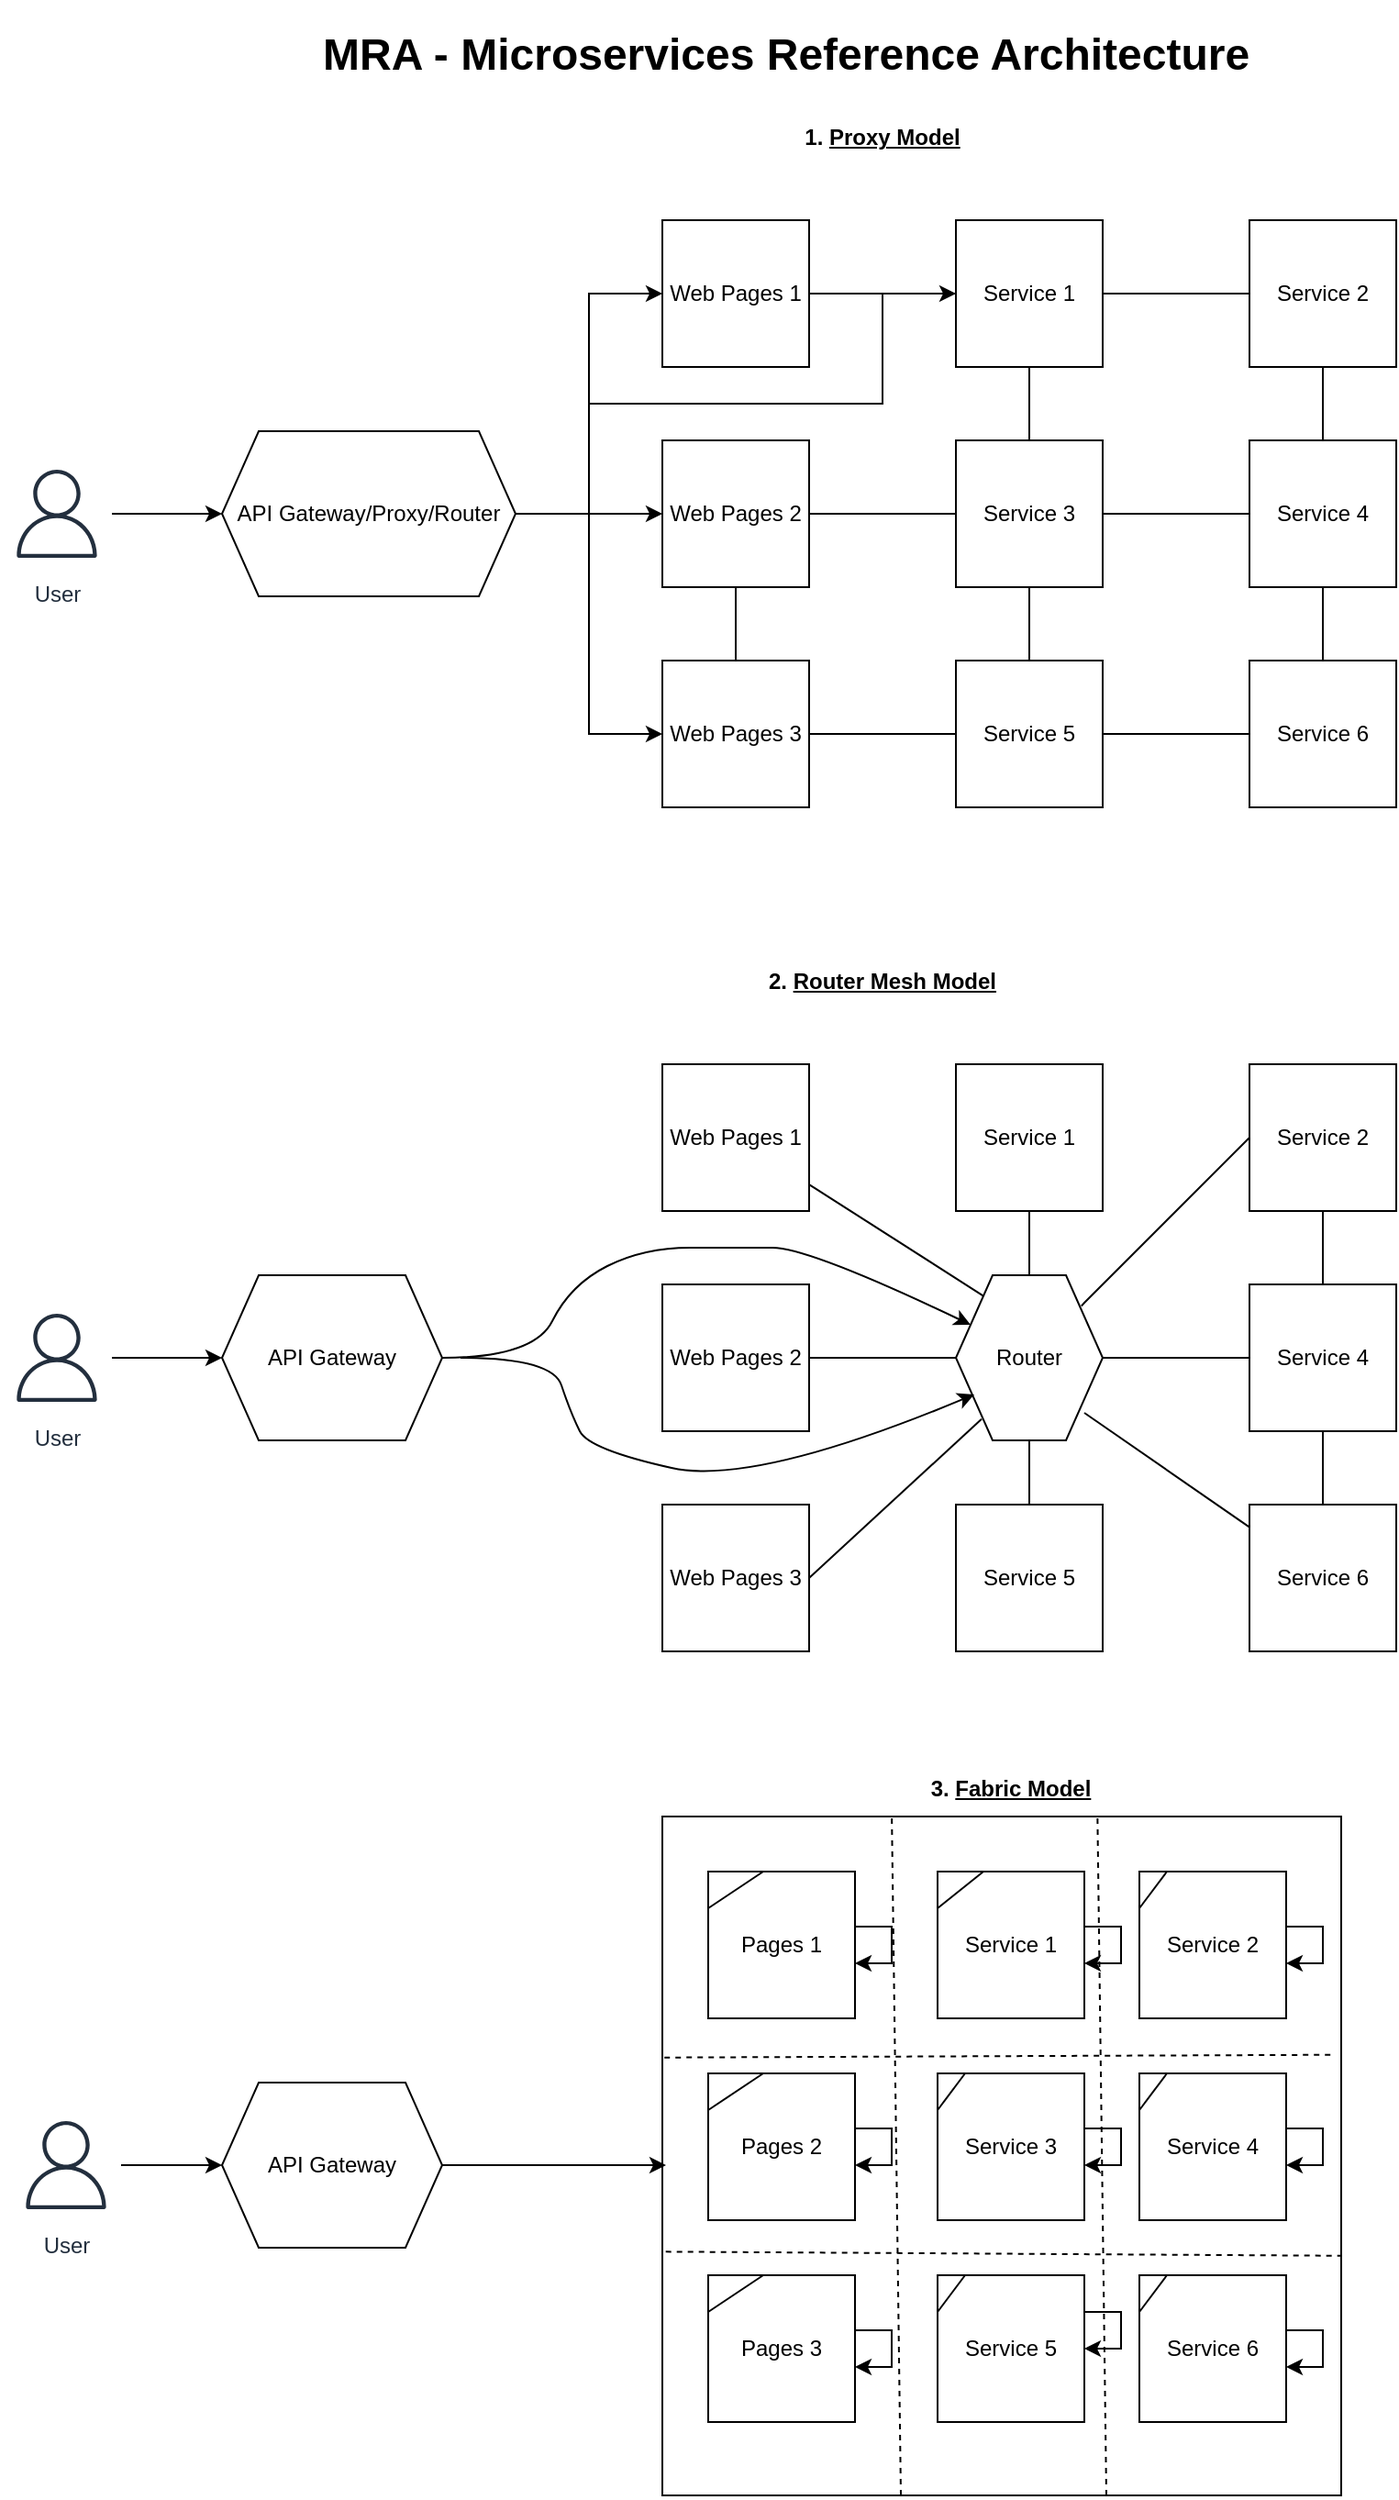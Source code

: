 <mxfile version="20.2.7" type="github">
  <diagram id="xa5WF_LHemcqQHw-kqxx" name="Page-1">
    <mxGraphModel dx="1038" dy="571" grid="1" gridSize="10" guides="1" tooltips="1" connect="1" arrows="1" fold="1" page="1" pageScale="1" pageWidth="850" pageHeight="1100" math="0" shadow="0">
      <root>
        <mxCell id="0" />
        <mxCell id="1" parent="0" />
        <mxCell id="nO0uFSHonunVZNYL5XH_-17" style="edgeStyle=orthogonalEdgeStyle;rounded=0;orthogonalLoop=1;jettySize=auto;html=1;entryX=0;entryY=0.5;entryDx=0;entryDy=0;" edge="1" parent="1" source="nO0uFSHonunVZNYL5XH_-1" target="nO0uFSHonunVZNYL5XH_-2">
          <mxGeometry relative="1" as="geometry" />
        </mxCell>
        <mxCell id="nO0uFSHonunVZNYL5XH_-1" value="User" style="sketch=0;outlineConnect=0;fontColor=#232F3E;gradientColor=none;strokeColor=#232F3E;fillColor=#ffffff;dashed=0;verticalLabelPosition=bottom;verticalAlign=top;align=center;html=1;fontSize=12;fontStyle=0;aspect=fixed;shape=mxgraph.aws4.resourceIcon;resIcon=mxgraph.aws4.user;" vertex="1" parent="1">
          <mxGeometry x="40" y="250" width="60" height="60" as="geometry" />
        </mxCell>
        <mxCell id="nO0uFSHonunVZNYL5XH_-13" style="edgeStyle=orthogonalEdgeStyle;rounded=0;orthogonalLoop=1;jettySize=auto;html=1;entryX=0;entryY=0.5;entryDx=0;entryDy=0;" edge="1" parent="1" source="nO0uFSHonunVZNYL5XH_-2" target="nO0uFSHonunVZNYL5XH_-3">
          <mxGeometry relative="1" as="geometry" />
        </mxCell>
        <mxCell id="nO0uFSHonunVZNYL5XH_-14" style="edgeStyle=orthogonalEdgeStyle;rounded=0;orthogonalLoop=1;jettySize=auto;html=1;entryX=0;entryY=0.5;entryDx=0;entryDy=0;" edge="1" parent="1" source="nO0uFSHonunVZNYL5XH_-2" target="nO0uFSHonunVZNYL5XH_-4">
          <mxGeometry relative="1" as="geometry" />
        </mxCell>
        <mxCell id="nO0uFSHonunVZNYL5XH_-18" style="edgeStyle=orthogonalEdgeStyle;rounded=0;orthogonalLoop=1;jettySize=auto;html=1;entryX=0;entryY=0.5;entryDx=0;entryDy=0;" edge="1" parent="1" source="nO0uFSHonunVZNYL5XH_-2" target="nO0uFSHonunVZNYL5XH_-5">
          <mxGeometry relative="1" as="geometry" />
        </mxCell>
        <mxCell id="nO0uFSHonunVZNYL5XH_-19" style="edgeStyle=orthogonalEdgeStyle;rounded=0;orthogonalLoop=1;jettySize=auto;html=1;entryX=0;entryY=0.5;entryDx=0;entryDy=0;" edge="1" parent="1" source="nO0uFSHonunVZNYL5XH_-2" target="nO0uFSHonunVZNYL5XH_-6">
          <mxGeometry relative="1" as="geometry">
            <Array as="points">
              <mxPoint x="360" y="280" />
              <mxPoint x="360" y="220" />
              <mxPoint x="520" y="220" />
              <mxPoint x="520" y="160" />
            </Array>
          </mxGeometry>
        </mxCell>
        <mxCell id="nO0uFSHonunVZNYL5XH_-2" value="API Gateway/Proxy/Router" style="shape=hexagon;perimeter=hexagonPerimeter2;whiteSpace=wrap;html=1;fixedSize=1;" vertex="1" parent="1">
          <mxGeometry x="160" y="235" width="160" height="90" as="geometry" />
        </mxCell>
        <mxCell id="nO0uFSHonunVZNYL5XH_-3" value="Web Pages 1" style="whiteSpace=wrap;html=1;aspect=fixed;" vertex="1" parent="1">
          <mxGeometry x="400" y="120" width="80" height="80" as="geometry" />
        </mxCell>
        <mxCell id="nO0uFSHonunVZNYL5XH_-4" value="Web Pages 2" style="whiteSpace=wrap;html=1;aspect=fixed;" vertex="1" parent="1">
          <mxGeometry x="400" y="240" width="80" height="80" as="geometry" />
        </mxCell>
        <mxCell id="nO0uFSHonunVZNYL5XH_-5" value="Web Pages 3" style="whiteSpace=wrap;html=1;aspect=fixed;" vertex="1" parent="1">
          <mxGeometry x="400" y="360" width="80" height="80" as="geometry" />
        </mxCell>
        <mxCell id="nO0uFSHonunVZNYL5XH_-6" value="Service 1" style="whiteSpace=wrap;html=1;aspect=fixed;" vertex="1" parent="1">
          <mxGeometry x="560" y="120" width="80" height="80" as="geometry" />
        </mxCell>
        <mxCell id="nO0uFSHonunVZNYL5XH_-7" value="Service 2" style="whiteSpace=wrap;html=1;aspect=fixed;" vertex="1" parent="1">
          <mxGeometry x="720" y="120" width="80" height="80" as="geometry" />
        </mxCell>
        <mxCell id="nO0uFSHonunVZNYL5XH_-8" value="Service 3" style="whiteSpace=wrap;html=1;aspect=fixed;" vertex="1" parent="1">
          <mxGeometry x="560" y="240" width="80" height="80" as="geometry" />
        </mxCell>
        <mxCell id="nO0uFSHonunVZNYL5XH_-10" value="Service 6" style="whiteSpace=wrap;html=1;aspect=fixed;" vertex="1" parent="1">
          <mxGeometry x="720" y="360" width="80" height="80" as="geometry" />
        </mxCell>
        <mxCell id="nO0uFSHonunVZNYL5XH_-11" value="Service 5" style="whiteSpace=wrap;html=1;aspect=fixed;" vertex="1" parent="1">
          <mxGeometry x="560" y="360" width="80" height="80" as="geometry" />
        </mxCell>
        <mxCell id="nO0uFSHonunVZNYL5XH_-12" value="Service 4" style="whiteSpace=wrap;html=1;aspect=fixed;" vertex="1" parent="1">
          <mxGeometry x="720" y="240" width="80" height="80" as="geometry" />
        </mxCell>
        <mxCell id="nO0uFSHonunVZNYL5XH_-20" value="" style="endArrow=none;html=1;rounded=0;" edge="1" parent="1" source="nO0uFSHonunVZNYL5XH_-3">
          <mxGeometry width="50" height="50" relative="1" as="geometry">
            <mxPoint x="510" y="210" as="sourcePoint" />
            <mxPoint x="560" y="160" as="targetPoint" />
          </mxGeometry>
        </mxCell>
        <mxCell id="nO0uFSHonunVZNYL5XH_-22" value="" style="endArrow=none;html=1;rounded=0;entryX=0.5;entryY=1;entryDx=0;entryDy=0;" edge="1" parent="1" target="nO0uFSHonunVZNYL5XH_-6">
          <mxGeometry width="50" height="50" relative="1" as="geometry">
            <mxPoint x="600" y="240" as="sourcePoint" />
            <mxPoint x="650" y="200" as="targetPoint" />
          </mxGeometry>
        </mxCell>
        <mxCell id="nO0uFSHonunVZNYL5XH_-24" value="" style="endArrow=none;html=1;rounded=0;entryX=0;entryY=0.5;entryDx=0;entryDy=0;" edge="1" parent="1" source="nO0uFSHonunVZNYL5XH_-4" target="nO0uFSHonunVZNYL5XH_-8">
          <mxGeometry width="50" height="50" relative="1" as="geometry">
            <mxPoint x="480" y="330" as="sourcePoint" />
            <mxPoint x="550.711" y="280" as="targetPoint" />
          </mxGeometry>
        </mxCell>
        <mxCell id="nO0uFSHonunVZNYL5XH_-26" value="" style="endArrow=none;html=1;rounded=0;exitX=1;exitY=0.5;exitDx=0;exitDy=0;entryX=0;entryY=0.5;entryDx=0;entryDy=0;" edge="1" parent="1" source="nO0uFSHonunVZNYL5XH_-5" target="nO0uFSHonunVZNYL5XH_-11">
          <mxGeometry width="50" height="50" relative="1" as="geometry">
            <mxPoint x="550" y="440" as="sourcePoint" />
            <mxPoint x="600" y="390" as="targetPoint" />
          </mxGeometry>
        </mxCell>
        <mxCell id="nO0uFSHonunVZNYL5XH_-27" value="" style="endArrow=none;html=1;rounded=0;entryX=0.5;entryY=1;entryDx=0;entryDy=0;exitX=0.5;exitY=0;exitDx=0;exitDy=0;" edge="1" parent="1" source="nO0uFSHonunVZNYL5XH_-5" target="nO0uFSHonunVZNYL5XH_-4">
          <mxGeometry width="50" height="50" relative="1" as="geometry">
            <mxPoint x="430" y="360" as="sourcePoint" />
            <mxPoint x="480" y="310" as="targetPoint" />
          </mxGeometry>
        </mxCell>
        <mxCell id="nO0uFSHonunVZNYL5XH_-28" value="" style="endArrow=none;html=1;rounded=0;entryX=0.5;entryY=1;entryDx=0;entryDy=0;" edge="1" parent="1" source="nO0uFSHonunVZNYL5XH_-11" target="nO0uFSHonunVZNYL5XH_-8">
          <mxGeometry width="50" height="50" relative="1" as="geometry">
            <mxPoint x="590" y="370" as="sourcePoint" />
            <mxPoint x="640" y="320" as="targetPoint" />
          </mxGeometry>
        </mxCell>
        <mxCell id="nO0uFSHonunVZNYL5XH_-29" value="" style="endArrow=none;html=1;rounded=0;exitX=1;exitY=0.5;exitDx=0;exitDy=0;entryX=0;entryY=0.5;entryDx=0;entryDy=0;" edge="1" parent="1" source="nO0uFSHonunVZNYL5XH_-6" target="nO0uFSHonunVZNYL5XH_-7">
          <mxGeometry width="50" height="50" relative="1" as="geometry">
            <mxPoint x="660" y="210" as="sourcePoint" />
            <mxPoint x="710" y="160" as="targetPoint" />
          </mxGeometry>
        </mxCell>
        <mxCell id="nO0uFSHonunVZNYL5XH_-30" value="" style="endArrow=none;html=1;rounded=0;entryX=0;entryY=0.5;entryDx=0;entryDy=0;exitX=1;exitY=0.5;exitDx=0;exitDy=0;" edge="1" parent="1" source="nO0uFSHonunVZNYL5XH_-8" target="nO0uFSHonunVZNYL5XH_-12">
          <mxGeometry width="50" height="50" relative="1" as="geometry">
            <mxPoint x="650" y="330" as="sourcePoint" />
            <mxPoint x="700" y="280" as="targetPoint" />
          </mxGeometry>
        </mxCell>
        <mxCell id="nO0uFSHonunVZNYL5XH_-31" value="" style="endArrow=none;html=1;rounded=0;entryX=1;entryY=0.5;entryDx=0;entryDy=0;" edge="1" parent="1" source="nO0uFSHonunVZNYL5XH_-10" target="nO0uFSHonunVZNYL5XH_-11">
          <mxGeometry width="50" height="50" relative="1" as="geometry">
            <mxPoint x="649.289" y="450" as="sourcePoint" />
            <mxPoint x="649.289" y="400" as="targetPoint" />
          </mxGeometry>
        </mxCell>
        <mxCell id="nO0uFSHonunVZNYL5XH_-32" value="" style="endArrow=none;html=1;rounded=0;entryX=0.5;entryY=1;entryDx=0;entryDy=0;exitX=0.5;exitY=0;exitDx=0;exitDy=0;" edge="1" parent="1" source="nO0uFSHonunVZNYL5XH_-12" target="nO0uFSHonunVZNYL5XH_-7">
          <mxGeometry width="50" height="50" relative="1" as="geometry">
            <mxPoint x="750" y="250" as="sourcePoint" />
            <mxPoint x="800" y="200" as="targetPoint" />
          </mxGeometry>
        </mxCell>
        <mxCell id="nO0uFSHonunVZNYL5XH_-33" value="" style="endArrow=none;html=1;rounded=0;entryX=0.5;entryY=1;entryDx=0;entryDy=0;exitX=0.5;exitY=0;exitDx=0;exitDy=0;" edge="1" parent="1" source="nO0uFSHonunVZNYL5XH_-10" target="nO0uFSHonunVZNYL5XH_-12">
          <mxGeometry width="50" height="50" relative="1" as="geometry">
            <mxPoint x="750" y="370" as="sourcePoint" />
            <mxPoint x="800" y="320" as="targetPoint" />
          </mxGeometry>
        </mxCell>
        <mxCell id="nO0uFSHonunVZNYL5XH_-34" value="&lt;h1&gt;MRA - Microservices Reference Architecture&lt;/h1&gt;" style="text;html=1;strokeColor=none;fillColor=none;spacing=5;spacingTop=-20;whiteSpace=wrap;overflow=hidden;rounded=0;" vertex="1" parent="1">
          <mxGeometry x="210" y="10" width="550" height="30" as="geometry" />
        </mxCell>
        <mxCell id="nO0uFSHonunVZNYL5XH_-35" value="&lt;b&gt;1.&amp;nbsp;&lt;u&gt;Proxy Model&lt;/u&gt;&lt;/b&gt;" style="text;html=1;strokeColor=none;fillColor=none;align=center;verticalAlign=middle;whiteSpace=wrap;rounded=0;" vertex="1" parent="1">
          <mxGeometry x="440" y="60" width="160" height="30" as="geometry" />
        </mxCell>
        <mxCell id="nO0uFSHonunVZNYL5XH_-36" style="edgeStyle=orthogonalEdgeStyle;rounded=0;orthogonalLoop=1;jettySize=auto;html=1;entryX=0;entryY=0.5;entryDx=0;entryDy=0;" edge="1" parent="1" source="nO0uFSHonunVZNYL5XH_-37" target="nO0uFSHonunVZNYL5XH_-42">
          <mxGeometry relative="1" as="geometry" />
        </mxCell>
        <mxCell id="nO0uFSHonunVZNYL5XH_-37" value="User" style="sketch=0;outlineConnect=0;fontColor=#232F3E;gradientColor=none;strokeColor=#232F3E;fillColor=#ffffff;dashed=0;verticalLabelPosition=bottom;verticalAlign=top;align=center;html=1;fontSize=12;fontStyle=0;aspect=fixed;shape=mxgraph.aws4.resourceIcon;resIcon=mxgraph.aws4.user;" vertex="1" parent="1">
          <mxGeometry x="40" y="710" width="60" height="60" as="geometry" />
        </mxCell>
        <mxCell id="nO0uFSHonunVZNYL5XH_-42" value="API Gateway" style="shape=hexagon;perimeter=hexagonPerimeter2;whiteSpace=wrap;html=1;fixedSize=1;" vertex="1" parent="1">
          <mxGeometry x="160" y="695" width="120" height="90" as="geometry" />
        </mxCell>
        <mxCell id="nO0uFSHonunVZNYL5XH_-43" value="Web Pages 1" style="whiteSpace=wrap;html=1;aspect=fixed;" vertex="1" parent="1">
          <mxGeometry x="400" y="580" width="80" height="80" as="geometry" />
        </mxCell>
        <mxCell id="nO0uFSHonunVZNYL5XH_-44" value="Web Pages 2" style="whiteSpace=wrap;html=1;aspect=fixed;" vertex="1" parent="1">
          <mxGeometry x="400" y="700" width="80" height="80" as="geometry" />
        </mxCell>
        <mxCell id="nO0uFSHonunVZNYL5XH_-45" value="Web Pages 3" style="whiteSpace=wrap;html=1;aspect=fixed;" vertex="1" parent="1">
          <mxGeometry x="400" y="820" width="80" height="80" as="geometry" />
        </mxCell>
        <mxCell id="nO0uFSHonunVZNYL5XH_-46" value="Service 1" style="whiteSpace=wrap;html=1;aspect=fixed;" vertex="1" parent="1">
          <mxGeometry x="560" y="580" width="80" height="80" as="geometry" />
        </mxCell>
        <mxCell id="nO0uFSHonunVZNYL5XH_-47" value="Service 2" style="whiteSpace=wrap;html=1;aspect=fixed;" vertex="1" parent="1">
          <mxGeometry x="720" y="580" width="80" height="80" as="geometry" />
        </mxCell>
        <mxCell id="nO0uFSHonunVZNYL5XH_-49" value="Service 6" style="whiteSpace=wrap;html=1;aspect=fixed;" vertex="1" parent="1">
          <mxGeometry x="720" y="820" width="80" height="80" as="geometry" />
        </mxCell>
        <mxCell id="nO0uFSHonunVZNYL5XH_-50" value="Service 5" style="whiteSpace=wrap;html=1;aspect=fixed;" vertex="1" parent="1">
          <mxGeometry x="560" y="820" width="80" height="80" as="geometry" />
        </mxCell>
        <mxCell id="nO0uFSHonunVZNYL5XH_-51" value="Service 4" style="whiteSpace=wrap;html=1;aspect=fixed;" vertex="1" parent="1">
          <mxGeometry x="720" y="700" width="80" height="80" as="geometry" />
        </mxCell>
        <mxCell id="nO0uFSHonunVZNYL5XH_-52" value="" style="endArrow=none;html=1;rounded=0;entryX=0.185;entryY=0.124;entryDx=0;entryDy=0;entryPerimeter=0;" edge="1" parent="1" source="nO0uFSHonunVZNYL5XH_-43" target="nO0uFSHonunVZNYL5XH_-64">
          <mxGeometry width="50" height="50" relative="1" as="geometry">
            <mxPoint x="510" y="670" as="sourcePoint" />
            <mxPoint x="580" y="710" as="targetPoint" />
          </mxGeometry>
        </mxCell>
        <mxCell id="nO0uFSHonunVZNYL5XH_-53" value="" style="endArrow=none;html=1;rounded=0;entryX=0.5;entryY=1;entryDx=0;entryDy=0;" edge="1" parent="1" target="nO0uFSHonunVZNYL5XH_-46">
          <mxGeometry width="50" height="50" relative="1" as="geometry">
            <mxPoint x="600" y="700" as="sourcePoint" />
            <mxPoint x="650" y="660" as="targetPoint" />
          </mxGeometry>
        </mxCell>
        <mxCell id="nO0uFSHonunVZNYL5XH_-54" value="" style="endArrow=none;html=1;rounded=0;entryX=0;entryY=0.5;entryDx=0;entryDy=0;" edge="1" parent="1" source="nO0uFSHonunVZNYL5XH_-44">
          <mxGeometry width="50" height="50" relative="1" as="geometry">
            <mxPoint x="480" y="790" as="sourcePoint" />
            <mxPoint x="560" y="740" as="targetPoint" />
            <Array as="points">
              <mxPoint x="510" y="740" />
            </Array>
          </mxGeometry>
        </mxCell>
        <mxCell id="nO0uFSHonunVZNYL5XH_-55" value="" style="endArrow=none;html=1;rounded=0;exitX=1;exitY=0.5;exitDx=0;exitDy=0;entryX=0.175;entryY=0.871;entryDx=0;entryDy=0;entryPerimeter=0;" edge="1" parent="1" source="nO0uFSHonunVZNYL5XH_-45" target="nO0uFSHonunVZNYL5XH_-64">
          <mxGeometry width="50" height="50" relative="1" as="geometry">
            <mxPoint x="550" y="900" as="sourcePoint" />
            <mxPoint x="600" y="850" as="targetPoint" />
          </mxGeometry>
        </mxCell>
        <mxCell id="nO0uFSHonunVZNYL5XH_-57" value="" style="endArrow=none;html=1;rounded=0;entryX=0.5;entryY=1;entryDx=0;entryDy=0;" edge="1" parent="1" source="nO0uFSHonunVZNYL5XH_-50">
          <mxGeometry width="50" height="50" relative="1" as="geometry">
            <mxPoint x="590" y="830" as="sourcePoint" />
            <mxPoint x="600" y="780" as="targetPoint" />
          </mxGeometry>
        </mxCell>
        <mxCell id="nO0uFSHonunVZNYL5XH_-58" value="" style="endArrow=none;html=1;rounded=0;exitX=0.855;exitY=0.187;exitDx=0;exitDy=0;entryX=0;entryY=0.5;entryDx=0;entryDy=0;exitPerimeter=0;" edge="1" parent="1" source="nO0uFSHonunVZNYL5XH_-64" target="nO0uFSHonunVZNYL5XH_-47">
          <mxGeometry width="50" height="50" relative="1" as="geometry">
            <mxPoint x="660" y="670" as="sourcePoint" />
            <mxPoint x="710" y="620" as="targetPoint" />
            <Array as="points">
              <mxPoint x="630" y="710" />
            </Array>
          </mxGeometry>
        </mxCell>
        <mxCell id="nO0uFSHonunVZNYL5XH_-59" value="" style="endArrow=none;html=1;rounded=0;entryX=0;entryY=0.5;entryDx=0;entryDy=0;exitX=1;exitY=0.5;exitDx=0;exitDy=0;" edge="1" parent="1" target="nO0uFSHonunVZNYL5XH_-51">
          <mxGeometry width="50" height="50" relative="1" as="geometry">
            <mxPoint x="640" y="740" as="sourcePoint" />
            <mxPoint x="700" y="740" as="targetPoint" />
          </mxGeometry>
        </mxCell>
        <mxCell id="nO0uFSHonunVZNYL5XH_-60" value="" style="endArrow=none;html=1;rounded=0;entryX=0.875;entryY=0.844;entryDx=0;entryDy=0;entryPerimeter=0;" edge="1" parent="1" source="nO0uFSHonunVZNYL5XH_-49" target="nO0uFSHonunVZNYL5XH_-64">
          <mxGeometry width="50" height="50" relative="1" as="geometry">
            <mxPoint x="649.289" y="910" as="sourcePoint" />
            <mxPoint x="649.289" y="860" as="targetPoint" />
            <Array as="points">
              <mxPoint x="630" y="770" />
            </Array>
          </mxGeometry>
        </mxCell>
        <mxCell id="nO0uFSHonunVZNYL5XH_-61" value="" style="endArrow=none;html=1;rounded=0;entryX=0.5;entryY=1;entryDx=0;entryDy=0;exitX=0.5;exitY=0;exitDx=0;exitDy=0;" edge="1" parent="1" source="nO0uFSHonunVZNYL5XH_-51" target="nO0uFSHonunVZNYL5XH_-47">
          <mxGeometry width="50" height="50" relative="1" as="geometry">
            <mxPoint x="750" y="710" as="sourcePoint" />
            <mxPoint x="800" y="660" as="targetPoint" />
          </mxGeometry>
        </mxCell>
        <mxCell id="nO0uFSHonunVZNYL5XH_-62" value="" style="endArrow=none;html=1;rounded=0;entryX=0.5;entryY=1;entryDx=0;entryDy=0;exitX=0.5;exitY=0;exitDx=0;exitDy=0;" edge="1" parent="1" source="nO0uFSHonunVZNYL5XH_-49" target="nO0uFSHonunVZNYL5XH_-51">
          <mxGeometry width="50" height="50" relative="1" as="geometry">
            <mxPoint x="750" y="830" as="sourcePoint" />
            <mxPoint x="800" y="780" as="targetPoint" />
          </mxGeometry>
        </mxCell>
        <mxCell id="nO0uFSHonunVZNYL5XH_-63" value="&lt;b&gt;2.&amp;nbsp;&lt;u&gt;Router Mesh Model&lt;/u&gt;&lt;/b&gt;" style="text;html=1;strokeColor=none;fillColor=none;align=center;verticalAlign=middle;whiteSpace=wrap;rounded=0;" vertex="1" parent="1">
          <mxGeometry x="440" y="520" width="160" height="30" as="geometry" />
        </mxCell>
        <mxCell id="nO0uFSHonunVZNYL5XH_-64" value="Router" style="shape=hexagon;perimeter=hexagonPerimeter2;whiteSpace=wrap;html=1;fixedSize=1;" vertex="1" parent="1">
          <mxGeometry x="560" y="695" width="80" height="90" as="geometry" />
        </mxCell>
        <mxCell id="nO0uFSHonunVZNYL5XH_-71" value="" style="curved=1;endArrow=classic;html=1;rounded=0;entryX=0;entryY=0.25;entryDx=0;entryDy=0;" edge="1" parent="1" target="nO0uFSHonunVZNYL5XH_-64">
          <mxGeometry width="50" height="50" relative="1" as="geometry">
            <mxPoint x="280" y="740" as="sourcePoint" />
            <mxPoint x="330" y="690" as="targetPoint" />
            <Array as="points">
              <mxPoint x="330" y="740" />
              <mxPoint x="350" y="700" />
              <mxPoint x="390" y="680" />
              <mxPoint x="440" y="680" />
              <mxPoint x="480" y="680" />
            </Array>
          </mxGeometry>
        </mxCell>
        <mxCell id="nO0uFSHonunVZNYL5XH_-77" value="" style="curved=1;endArrow=classic;html=1;rounded=0;" edge="1" parent="1">
          <mxGeometry width="50" height="50" relative="1" as="geometry">
            <mxPoint x="290" y="740" as="sourcePoint" />
            <mxPoint x="570" y="760" as="targetPoint" />
            <Array as="points">
              <mxPoint x="340" y="740" />
              <mxPoint x="350" y="770" />
              <mxPoint x="360" y="790" />
              <mxPoint x="450" y="810" />
            </Array>
          </mxGeometry>
        </mxCell>
        <mxCell id="nO0uFSHonunVZNYL5XH_-78" style="edgeStyle=orthogonalEdgeStyle;rounded=0;orthogonalLoop=1;jettySize=auto;html=1;entryX=0;entryY=0.5;entryDx=0;entryDy=0;" edge="1" parent="1" source="nO0uFSHonunVZNYL5XH_-79" target="nO0uFSHonunVZNYL5XH_-80">
          <mxGeometry relative="1" as="geometry" />
        </mxCell>
        <mxCell id="nO0uFSHonunVZNYL5XH_-79" value="User" style="sketch=0;outlineConnect=0;fontColor=#232F3E;gradientColor=none;strokeColor=#232F3E;fillColor=#ffffff;dashed=0;verticalLabelPosition=bottom;verticalAlign=top;align=center;html=1;fontSize=12;fontStyle=0;aspect=fixed;shape=mxgraph.aws4.resourceIcon;resIcon=mxgraph.aws4.user;" vertex="1" parent="1">
          <mxGeometry x="45" y="1150" width="60" height="60" as="geometry" />
        </mxCell>
        <mxCell id="nO0uFSHonunVZNYL5XH_-80" value="API Gateway" style="shape=hexagon;perimeter=hexagonPerimeter2;whiteSpace=wrap;html=1;fixedSize=1;" vertex="1" parent="1">
          <mxGeometry x="160" y="1135" width="120" height="90" as="geometry" />
        </mxCell>
        <mxCell id="nO0uFSHonunVZNYL5XH_-99" value="&lt;b&gt;3.&amp;nbsp;&lt;u&gt;Fabric Model&lt;/u&gt;&lt;/b&gt;" style="text;html=1;strokeColor=none;fillColor=none;align=center;verticalAlign=middle;whiteSpace=wrap;rounded=0;" vertex="1" parent="1">
          <mxGeometry x="510" y="960" width="160" height="30" as="geometry" />
        </mxCell>
        <mxCell id="nO0uFSHonunVZNYL5XH_-108" value="" style="whiteSpace=wrap;html=1;aspect=fixed;" vertex="1" parent="1">
          <mxGeometry x="400" y="990" width="370" height="370" as="geometry" />
        </mxCell>
        <mxCell id="nO0uFSHonunVZNYL5XH_-112" value="Service 1" style="whiteSpace=wrap;html=1;aspect=fixed;" vertex="1" parent="1">
          <mxGeometry x="550" y="1020" width="80" height="80" as="geometry" />
        </mxCell>
        <mxCell id="nO0uFSHonunVZNYL5XH_-113" value="" style="endArrow=none;html=1;rounded=0;exitX=0;exitY=0.25;exitDx=0;exitDy=0;" edge="1" parent="1" source="nO0uFSHonunVZNYL5XH_-112">
          <mxGeometry width="50" height="50" relative="1" as="geometry">
            <mxPoint x="575" y="1240" as="sourcePoint" />
            <mxPoint x="575" y="1020" as="targetPoint" />
            <Array as="points" />
          </mxGeometry>
        </mxCell>
        <mxCell id="nO0uFSHonunVZNYL5XH_-114" value="Pages 2" style="whiteSpace=wrap;html=1;aspect=fixed;" vertex="1" parent="1">
          <mxGeometry x="425" y="1130" width="80" height="80" as="geometry" />
        </mxCell>
        <mxCell id="nO0uFSHonunVZNYL5XH_-115" value="" style="endArrow=none;html=1;rounded=0;exitX=0;exitY=0.25;exitDx=0;exitDy=0;" edge="1" parent="1" source="nO0uFSHonunVZNYL5XH_-114">
          <mxGeometry width="50" height="50" relative="1" as="geometry">
            <mxPoint x="455" y="1350" as="sourcePoint" />
            <mxPoint x="455" y="1130" as="targetPoint" />
            <Array as="points" />
          </mxGeometry>
        </mxCell>
        <mxCell id="nO0uFSHonunVZNYL5XH_-116" value="Service 3" style="whiteSpace=wrap;html=1;aspect=fixed;" vertex="1" parent="1">
          <mxGeometry x="550" y="1130" width="80" height="80" as="geometry" />
        </mxCell>
        <mxCell id="nO0uFSHonunVZNYL5XH_-117" value="" style="endArrow=none;html=1;rounded=0;exitX=0;exitY=0.25;exitDx=0;exitDy=0;" edge="1" parent="1" source="nO0uFSHonunVZNYL5XH_-116">
          <mxGeometry width="50" height="50" relative="1" as="geometry">
            <mxPoint x="565" y="1350" as="sourcePoint" />
            <mxPoint x="565" y="1130" as="targetPoint" />
            <Array as="points" />
          </mxGeometry>
        </mxCell>
        <mxCell id="nO0uFSHonunVZNYL5XH_-118" value="Pages 3" style="whiteSpace=wrap;html=1;aspect=fixed;" vertex="1" parent="1">
          <mxGeometry x="425" y="1240" width="80" height="80" as="geometry" />
        </mxCell>
        <mxCell id="nO0uFSHonunVZNYL5XH_-119" value="" style="endArrow=none;html=1;rounded=0;exitX=0;exitY=0.25;exitDx=0;exitDy=0;" edge="1" parent="1" source="nO0uFSHonunVZNYL5XH_-118">
          <mxGeometry width="50" height="50" relative="1" as="geometry">
            <mxPoint x="455" y="1460" as="sourcePoint" />
            <mxPoint x="455" y="1240" as="targetPoint" />
            <Array as="points" />
          </mxGeometry>
        </mxCell>
        <mxCell id="nO0uFSHonunVZNYL5XH_-120" value="Service 5" style="whiteSpace=wrap;html=1;aspect=fixed;" vertex="1" parent="1">
          <mxGeometry x="550" y="1240" width="80" height="80" as="geometry" />
        </mxCell>
        <mxCell id="nO0uFSHonunVZNYL5XH_-121" value="" style="endArrow=none;html=1;rounded=0;exitX=0;exitY=0.25;exitDx=0;exitDy=0;" edge="1" parent="1" source="nO0uFSHonunVZNYL5XH_-120">
          <mxGeometry width="50" height="50" relative="1" as="geometry">
            <mxPoint x="565" y="1460" as="sourcePoint" />
            <mxPoint x="565" y="1240" as="targetPoint" />
            <Array as="points" />
          </mxGeometry>
        </mxCell>
        <mxCell id="nO0uFSHonunVZNYL5XH_-122" value="Service 2" style="whiteSpace=wrap;html=1;aspect=fixed;" vertex="1" parent="1">
          <mxGeometry x="660" y="1020" width="80" height="80" as="geometry" />
        </mxCell>
        <mxCell id="nO0uFSHonunVZNYL5XH_-123" value="" style="endArrow=none;html=1;rounded=0;exitX=0;exitY=0.25;exitDx=0;exitDy=0;" edge="1" parent="1" source="nO0uFSHonunVZNYL5XH_-122">
          <mxGeometry width="50" height="50" relative="1" as="geometry">
            <mxPoint x="675" y="1240" as="sourcePoint" />
            <mxPoint x="675" y="1020" as="targetPoint" />
            <Array as="points" />
          </mxGeometry>
        </mxCell>
        <mxCell id="nO0uFSHonunVZNYL5XH_-124" value="Service 4" style="whiteSpace=wrap;html=1;aspect=fixed;" vertex="1" parent="1">
          <mxGeometry x="660" y="1130" width="80" height="80" as="geometry" />
        </mxCell>
        <mxCell id="nO0uFSHonunVZNYL5XH_-125" value="" style="endArrow=none;html=1;rounded=0;exitX=0;exitY=0.25;exitDx=0;exitDy=0;" edge="1" parent="1" source="nO0uFSHonunVZNYL5XH_-124">
          <mxGeometry width="50" height="50" relative="1" as="geometry">
            <mxPoint x="675" y="1350" as="sourcePoint" />
            <mxPoint x="675" y="1130" as="targetPoint" />
            <Array as="points" />
          </mxGeometry>
        </mxCell>
        <mxCell id="nO0uFSHonunVZNYL5XH_-126" value="Service 6" style="whiteSpace=wrap;html=1;aspect=fixed;" vertex="1" parent="1">
          <mxGeometry x="660" y="1240" width="80" height="80" as="geometry" />
        </mxCell>
        <mxCell id="nO0uFSHonunVZNYL5XH_-127" value="" style="endArrow=none;html=1;rounded=0;exitX=0;exitY=0.25;exitDx=0;exitDy=0;" edge="1" parent="1" source="nO0uFSHonunVZNYL5XH_-126">
          <mxGeometry width="50" height="50" relative="1" as="geometry">
            <mxPoint x="675" y="1460" as="sourcePoint" />
            <mxPoint x="675" y="1240" as="targetPoint" />
            <Array as="points" />
          </mxGeometry>
        </mxCell>
        <mxCell id="nO0uFSHonunVZNYL5XH_-129" value="Pages 1" style="whiteSpace=wrap;html=1;aspect=fixed;" vertex="1" parent="1">
          <mxGeometry x="425" y="1020" width="80" height="80" as="geometry" />
        </mxCell>
        <mxCell id="nO0uFSHonunVZNYL5XH_-130" value="" style="endArrow=none;html=1;rounded=0;exitX=0;exitY=0.25;exitDx=0;exitDy=0;" edge="1" parent="1" source="nO0uFSHonunVZNYL5XH_-129">
          <mxGeometry width="50" height="50" relative="1" as="geometry">
            <mxPoint x="455" y="1240" as="sourcePoint" />
            <mxPoint x="455" y="1020" as="targetPoint" />
            <Array as="points" />
          </mxGeometry>
        </mxCell>
        <mxCell id="nO0uFSHonunVZNYL5XH_-132" value="" style="endArrow=classic;html=1;rounded=0;exitX=1;exitY=0.5;exitDx=0;exitDy=0;" edge="1" parent="1" source="nO0uFSHonunVZNYL5XH_-80">
          <mxGeometry width="50" height="50" relative="1" as="geometry">
            <mxPoint x="290" y="1180" as="sourcePoint" />
            <mxPoint x="402" y="1180" as="targetPoint" />
          </mxGeometry>
        </mxCell>
        <mxCell id="nO0uFSHonunVZNYL5XH_-133" style="edgeStyle=orthogonalEdgeStyle;rounded=0;orthogonalLoop=1;jettySize=auto;html=1;" edge="1" parent="1" source="nO0uFSHonunVZNYL5XH_-129" target="nO0uFSHonunVZNYL5XH_-129">
          <mxGeometry relative="1" as="geometry" />
        </mxCell>
        <mxCell id="nO0uFSHonunVZNYL5XH_-134" style="edgeStyle=orthogonalEdgeStyle;rounded=0;orthogonalLoop=1;jettySize=auto;html=1;" edge="1" parent="1" source="nO0uFSHonunVZNYL5XH_-112" target="nO0uFSHonunVZNYL5XH_-112">
          <mxGeometry relative="1" as="geometry" />
        </mxCell>
        <mxCell id="nO0uFSHonunVZNYL5XH_-135" style="edgeStyle=orthogonalEdgeStyle;rounded=0;orthogonalLoop=1;jettySize=auto;html=1;" edge="1" parent="1" source="nO0uFSHonunVZNYL5XH_-122" target="nO0uFSHonunVZNYL5XH_-122">
          <mxGeometry relative="1" as="geometry" />
        </mxCell>
        <mxCell id="nO0uFSHonunVZNYL5XH_-136" style="edgeStyle=orthogonalEdgeStyle;rounded=0;orthogonalLoop=1;jettySize=auto;html=1;" edge="1" parent="1" source="nO0uFSHonunVZNYL5XH_-124" target="nO0uFSHonunVZNYL5XH_-124">
          <mxGeometry relative="1" as="geometry" />
        </mxCell>
        <mxCell id="nO0uFSHonunVZNYL5XH_-137" style="edgeStyle=orthogonalEdgeStyle;rounded=0;orthogonalLoop=1;jettySize=auto;html=1;" edge="1" parent="1" source="nO0uFSHonunVZNYL5XH_-126" target="nO0uFSHonunVZNYL5XH_-126">
          <mxGeometry relative="1" as="geometry" />
        </mxCell>
        <mxCell id="nO0uFSHonunVZNYL5XH_-138" style="edgeStyle=orthogonalEdgeStyle;rounded=0;orthogonalLoop=1;jettySize=auto;html=1;entryX=1;entryY=0.5;entryDx=0;entryDy=0;" edge="1" parent="1" source="nO0uFSHonunVZNYL5XH_-120" target="nO0uFSHonunVZNYL5XH_-120">
          <mxGeometry relative="1" as="geometry">
            <Array as="points">
              <mxPoint x="650" y="1260" />
              <mxPoint x="650" y="1280" />
            </Array>
          </mxGeometry>
        </mxCell>
        <mxCell id="nO0uFSHonunVZNYL5XH_-139" style="edgeStyle=orthogonalEdgeStyle;rounded=0;orthogonalLoop=1;jettySize=auto;html=1;" edge="1" parent="1" source="nO0uFSHonunVZNYL5XH_-116" target="nO0uFSHonunVZNYL5XH_-116">
          <mxGeometry relative="1" as="geometry" />
        </mxCell>
        <mxCell id="nO0uFSHonunVZNYL5XH_-140" style="edgeStyle=orthogonalEdgeStyle;rounded=0;orthogonalLoop=1;jettySize=auto;html=1;" edge="1" parent="1" source="nO0uFSHonunVZNYL5XH_-114" target="nO0uFSHonunVZNYL5XH_-114">
          <mxGeometry relative="1" as="geometry" />
        </mxCell>
        <mxCell id="nO0uFSHonunVZNYL5XH_-141" style="edgeStyle=orthogonalEdgeStyle;rounded=0;orthogonalLoop=1;jettySize=auto;html=1;" edge="1" parent="1" source="nO0uFSHonunVZNYL5XH_-118" target="nO0uFSHonunVZNYL5XH_-118">
          <mxGeometry relative="1" as="geometry" />
        </mxCell>
        <mxCell id="nO0uFSHonunVZNYL5XH_-142" value="" style="endArrow=none;dashed=1;html=1;rounded=0;exitX=0.003;exitY=0.355;exitDx=0;exitDy=0;exitPerimeter=0;entryX=0.986;entryY=0.351;entryDx=0;entryDy=0;entryPerimeter=0;" edge="1" parent="1" source="nO0uFSHonunVZNYL5XH_-108" target="nO0uFSHonunVZNYL5XH_-108">
          <mxGeometry width="50" height="50" relative="1" as="geometry">
            <mxPoint x="410" y="1170" as="sourcePoint" />
            <mxPoint x="460" y="1120" as="targetPoint" />
          </mxGeometry>
        </mxCell>
        <mxCell id="nO0uFSHonunVZNYL5XH_-144" value="" style="endArrow=none;dashed=1;html=1;rounded=0;entryX=0.338;entryY=0;entryDx=0;entryDy=0;entryPerimeter=0;" edge="1" parent="1" target="nO0uFSHonunVZNYL5XH_-108">
          <mxGeometry width="50" height="50" relative="1" as="geometry">
            <mxPoint x="530" y="1360" as="sourcePoint" />
            <mxPoint x="580" y="990" as="targetPoint" />
          </mxGeometry>
        </mxCell>
        <mxCell id="nO0uFSHonunVZNYL5XH_-145" value="" style="endArrow=none;dashed=1;html=1;rounded=0;entryX=0.641;entryY=0.001;entryDx=0;entryDy=0;entryPerimeter=0;" edge="1" parent="1" target="nO0uFSHonunVZNYL5XH_-108">
          <mxGeometry width="50" height="50" relative="1" as="geometry">
            <mxPoint x="642" y="1360" as="sourcePoint" />
            <mxPoint x="690" y="990" as="targetPoint" />
          </mxGeometry>
        </mxCell>
        <mxCell id="nO0uFSHonunVZNYL5XH_-146" value="" style="endArrow=none;dashed=1;html=1;rounded=0;exitX=0.005;exitY=0.641;exitDx=0;exitDy=0;exitPerimeter=0;entryX=0.999;entryY=0.647;entryDx=0;entryDy=0;entryPerimeter=0;" edge="1" parent="1" source="nO0uFSHonunVZNYL5XH_-108" target="nO0uFSHonunVZNYL5XH_-108">
          <mxGeometry width="50" height="50" relative="1" as="geometry">
            <mxPoint x="400" y="1270" as="sourcePoint" />
            <mxPoint x="770" y="1220" as="targetPoint" />
          </mxGeometry>
        </mxCell>
      </root>
    </mxGraphModel>
  </diagram>
</mxfile>
